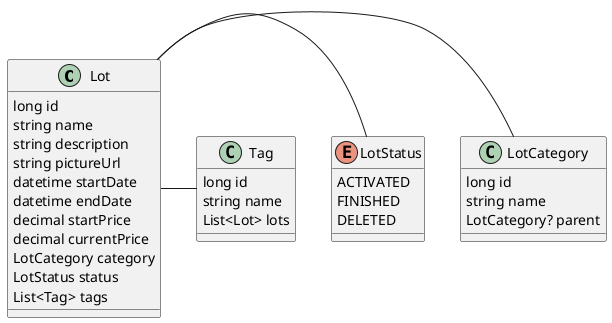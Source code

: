 @startuml

class Lot {
    long id
    string name
    string description
    string pictureUrl
    datetime startDate
    datetime endDate
    decimal startPrice
    decimal currentPrice
    LotCategory category
    LotStatus status
    List<Tag> tags
}

class Tag {
    long id
    string name
    List<Lot> lots
}

class LotCategory {
    long id
    string name
    LotCategory? parent
}

enum LotStatus {
    ACTIVATED
    FINISHED
    DELETED
}

Lot - LotCategory
Lot - LotStatus
Lot - Tag

@enduml